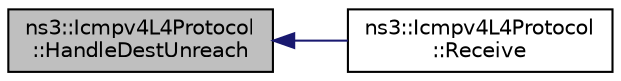 digraph "ns3::Icmpv4L4Protocol::HandleDestUnreach"
{
  edge [fontname="Helvetica",fontsize="10",labelfontname="Helvetica",labelfontsize="10"];
  node [fontname="Helvetica",fontsize="10",shape=record];
  rankdir="LR";
  Node1 [label="ns3::Icmpv4L4Protocol\l::HandleDestUnreach",height=0.2,width=0.4,color="black", fillcolor="grey75", style="filled", fontcolor="black"];
  Node1 -> Node2 [dir="back",color="midnightblue",fontsize="10",style="solid"];
  Node2 [label="ns3::Icmpv4L4Protocol\l::Receive",height=0.2,width=0.4,color="black", fillcolor="white", style="filled",URL="$df/d1c/classns3_1_1Icmpv4L4Protocol.html#a2e7b29d1437b29d8d8afab9b77bb5758",tooltip="Receive method. "];
}

